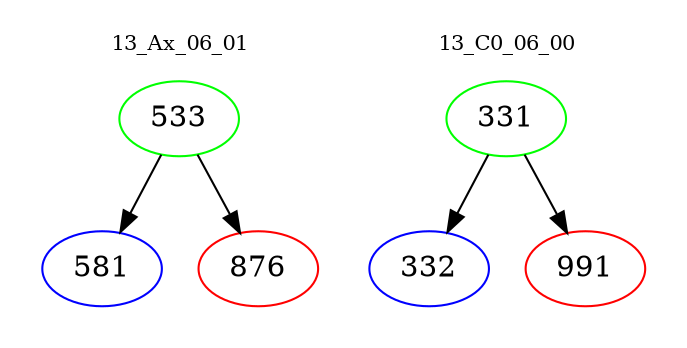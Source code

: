 digraph{
subgraph cluster_0 {
color = white
label = "13_Ax_06_01";
fontsize=10;
T0_533 [label="533", color="green"]
T0_533 -> T0_581 [color="black"]
T0_581 [label="581", color="blue"]
T0_533 -> T0_876 [color="black"]
T0_876 [label="876", color="red"]
}
subgraph cluster_1 {
color = white
label = "13_C0_06_00";
fontsize=10;
T1_331 [label="331", color="green"]
T1_331 -> T1_332 [color="black"]
T1_332 [label="332", color="blue"]
T1_331 -> T1_991 [color="black"]
T1_991 [label="991", color="red"]
}
}
